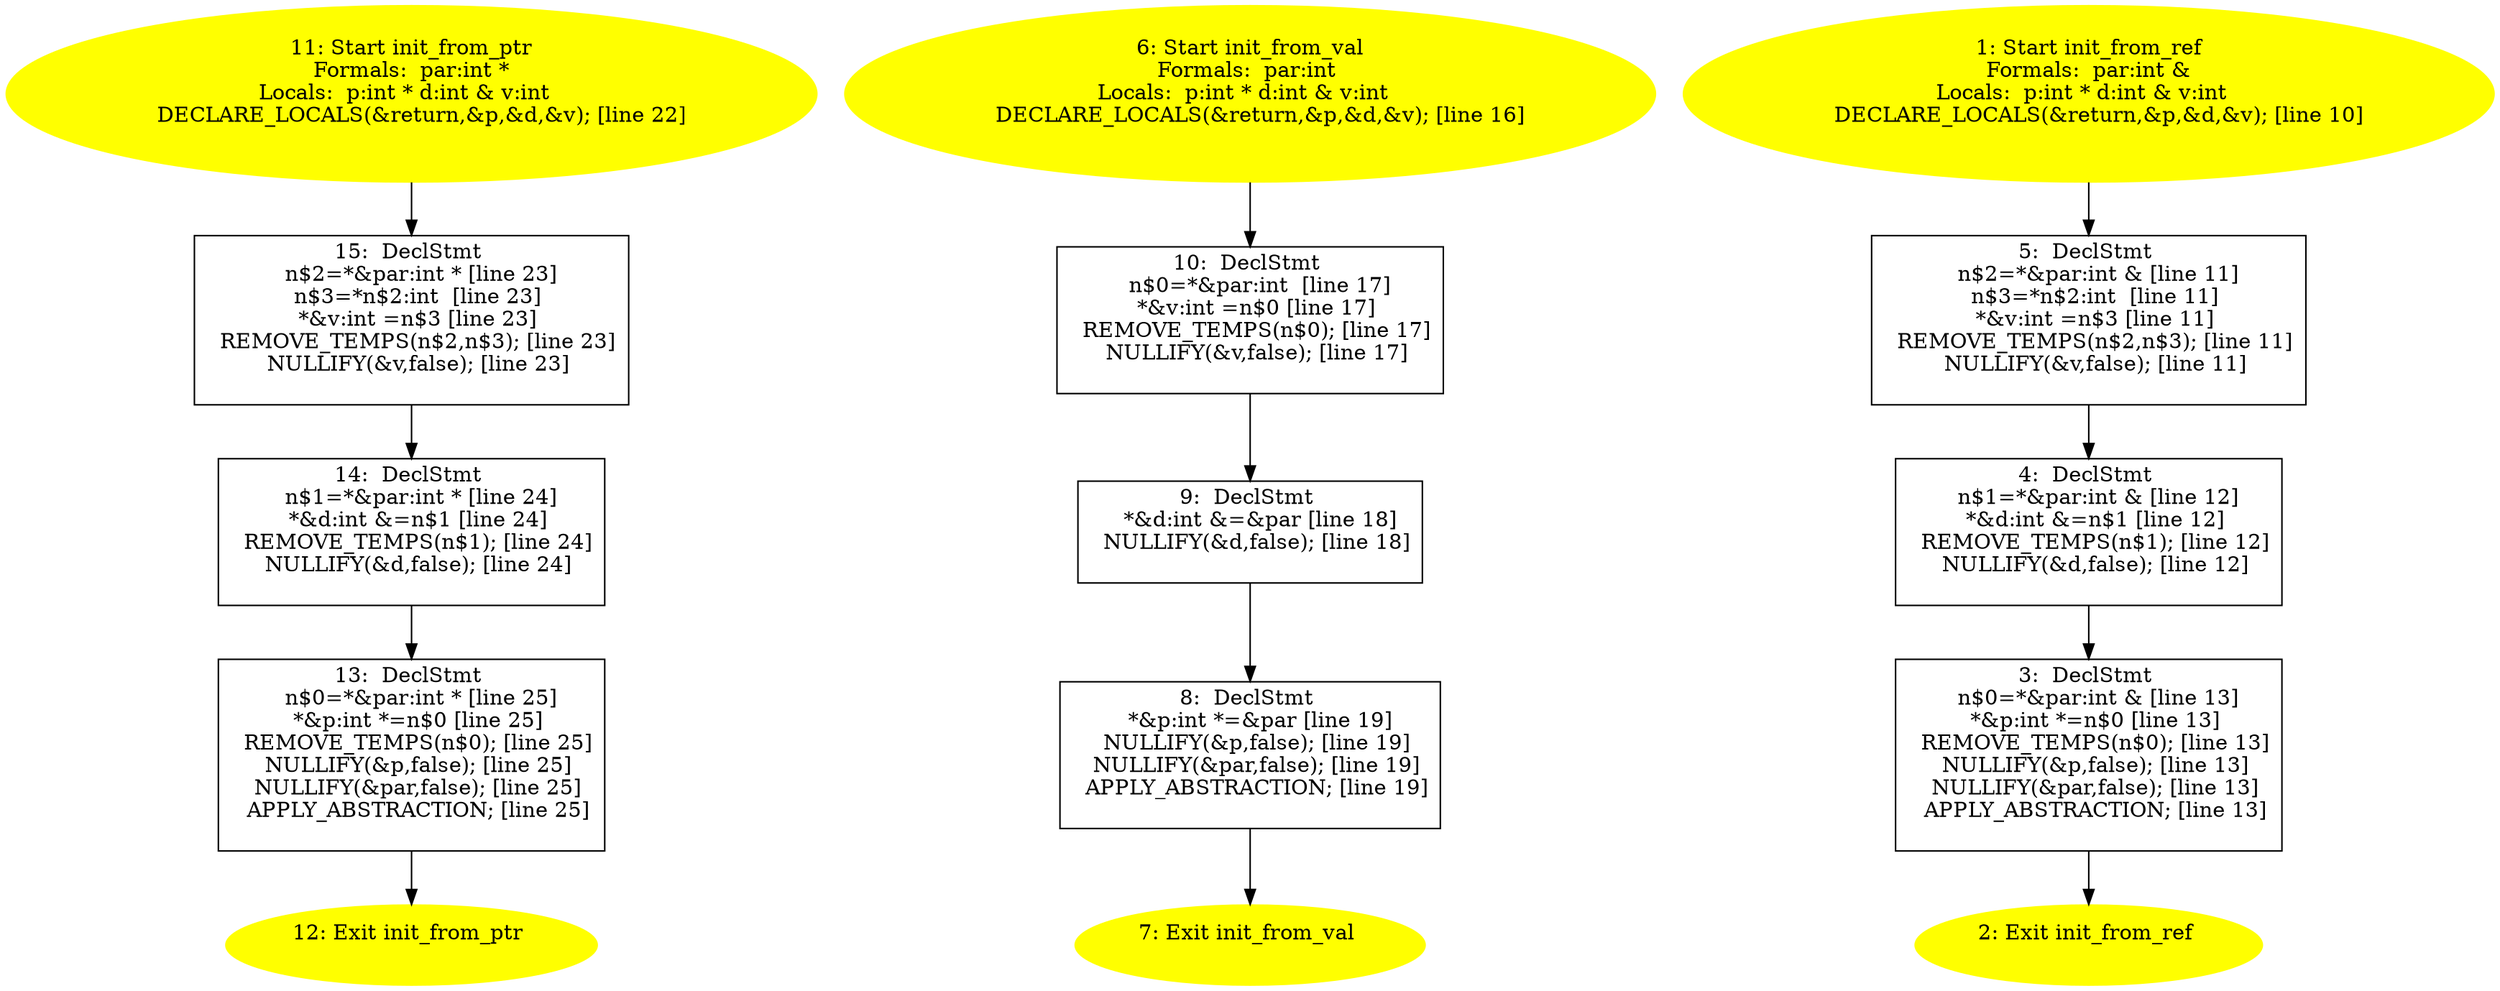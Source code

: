 digraph iCFG {
15 [label="15:  DeclStmt \n   n$2=*&par:int * [line 23]\n  n$3=*n$2:int  [line 23]\n  *&v:int =n$3 [line 23]\n  REMOVE_TEMPS(n$2,n$3); [line 23]\n  NULLIFY(&v,false); [line 23]\n " shape="box"]
	

	 15 -> 14 ;
14 [label="14:  DeclStmt \n   n$1=*&par:int * [line 24]\n  *&d:int &=n$1 [line 24]\n  REMOVE_TEMPS(n$1); [line 24]\n  NULLIFY(&d,false); [line 24]\n " shape="box"]
	

	 14 -> 13 ;
13 [label="13:  DeclStmt \n   n$0=*&par:int * [line 25]\n  *&p:int *=n$0 [line 25]\n  REMOVE_TEMPS(n$0); [line 25]\n  NULLIFY(&p,false); [line 25]\n  NULLIFY(&par,false); [line 25]\n  APPLY_ABSTRACTION; [line 25]\n " shape="box"]
	

	 13 -> 12 ;
12 [label="12: Exit init_from_ptr \n  " color=yellow style=filled]
	

11 [label="11: Start init_from_ptr\nFormals:  par:int *\nLocals:  p:int * d:int & v:int  \n   DECLARE_LOCALS(&return,&p,&d,&v); [line 22]\n " color=yellow style=filled]
	

	 11 -> 15 ;
10 [label="10:  DeclStmt \n   n$0=*&par:int  [line 17]\n  *&v:int =n$0 [line 17]\n  REMOVE_TEMPS(n$0); [line 17]\n  NULLIFY(&v,false); [line 17]\n " shape="box"]
	

	 10 -> 9 ;
9 [label="9:  DeclStmt \n   *&d:int &=&par [line 18]\n  NULLIFY(&d,false); [line 18]\n " shape="box"]
	

	 9 -> 8 ;
8 [label="8:  DeclStmt \n   *&p:int *=&par [line 19]\n  NULLIFY(&p,false); [line 19]\n  NULLIFY(&par,false); [line 19]\n  APPLY_ABSTRACTION; [line 19]\n " shape="box"]
	

	 8 -> 7 ;
7 [label="7: Exit init_from_val \n  " color=yellow style=filled]
	

6 [label="6: Start init_from_val\nFormals:  par:int \nLocals:  p:int * d:int & v:int  \n   DECLARE_LOCALS(&return,&p,&d,&v); [line 16]\n " color=yellow style=filled]
	

	 6 -> 10 ;
5 [label="5:  DeclStmt \n   n$2=*&par:int & [line 11]\n  n$3=*n$2:int  [line 11]\n  *&v:int =n$3 [line 11]\n  REMOVE_TEMPS(n$2,n$3); [line 11]\n  NULLIFY(&v,false); [line 11]\n " shape="box"]
	

	 5 -> 4 ;
4 [label="4:  DeclStmt \n   n$1=*&par:int & [line 12]\n  *&d:int &=n$1 [line 12]\n  REMOVE_TEMPS(n$1); [line 12]\n  NULLIFY(&d,false); [line 12]\n " shape="box"]
	

	 4 -> 3 ;
3 [label="3:  DeclStmt \n   n$0=*&par:int & [line 13]\n  *&p:int *=n$0 [line 13]\n  REMOVE_TEMPS(n$0); [line 13]\n  NULLIFY(&p,false); [line 13]\n  NULLIFY(&par,false); [line 13]\n  APPLY_ABSTRACTION; [line 13]\n " shape="box"]
	

	 3 -> 2 ;
2 [label="2: Exit init_from_ref \n  " color=yellow style=filled]
	

1 [label="1: Start init_from_ref\nFormals:  par:int &\nLocals:  p:int * d:int & v:int  \n   DECLARE_LOCALS(&return,&p,&d,&v); [line 10]\n " color=yellow style=filled]
	

	 1 -> 5 ;
}
